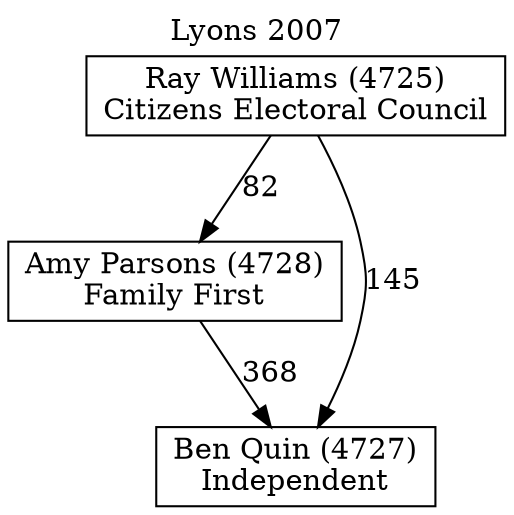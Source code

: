 // House preference flow
digraph "Ben Quin (4727)_Lyons_2007" {
	graph [label="Lyons 2007" labelloc=t mclimit=10]
	node [shape=box]
	"Amy Parsons (4728)" [label="Amy Parsons (4728)
Family First"]
	"Ben Quin (4727)" [label="Ben Quin (4727)
Independent"]
	"Ray Williams (4725)" [label="Ray Williams (4725)
Citizens Electoral Council"]
	"Amy Parsons (4728)" -> "Ben Quin (4727)" [label=368]
	"Ray Williams (4725)" -> "Amy Parsons (4728)" [label=82]
	"Ray Williams (4725)" -> "Ben Quin (4727)" [label=145]
}
